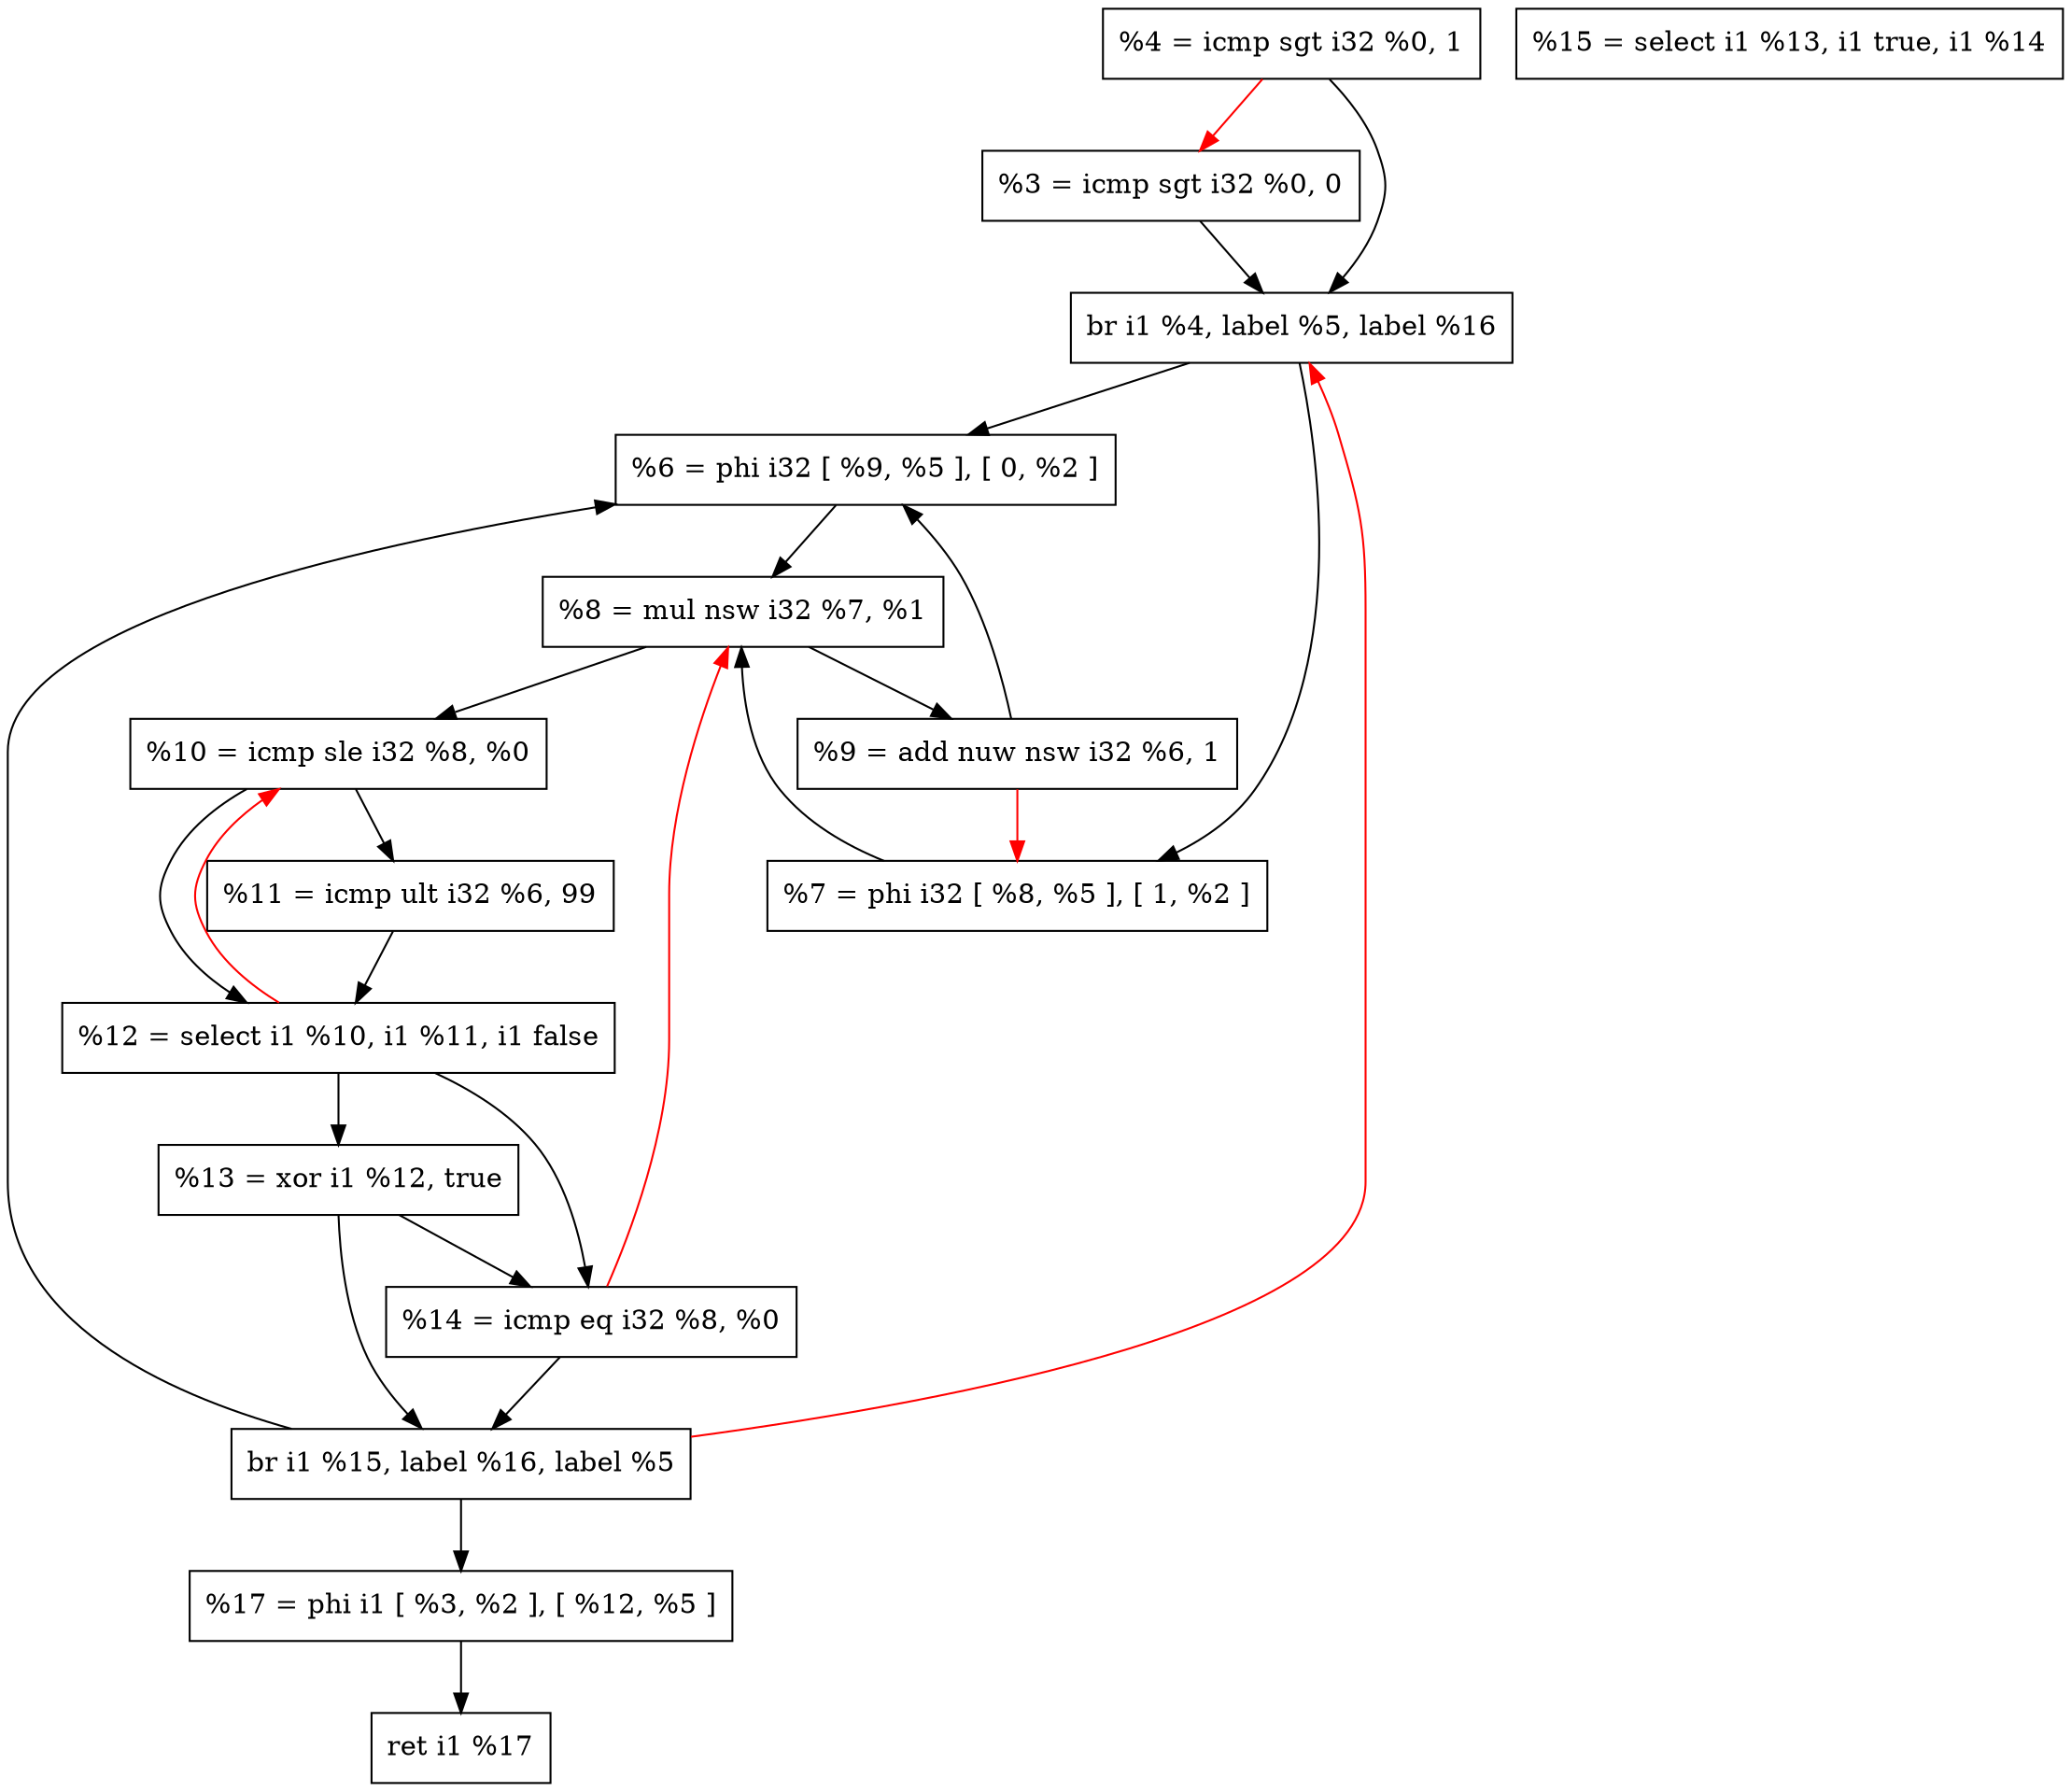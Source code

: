 digraph "DFG for '_Z15is_simple_powerii' function" {
 Node0x7f6a5a8f5010[shape=record, label="  %3 = icmp sgt i32 %0, 0"];
 Node0x7f6a5a8f50a0[shape=record, label="  %4 = icmp sgt i32 %0, 1"];
 Node0x7f6a5a8f5130[shape=record, label="  br i1 %4, label %5, label %16"];
 Node0x7f6a5a8f51c0[shape=record, label="  %6 = phi i32 [ %9, %5 ], [ 0, %2 ]"];
 Node0x7f6a5a8f5250[shape=record, label="  %7 = phi i32 [ %8, %5 ], [ 1, %2 ]"];
 Node0x7f6a5a8f52e0[shape=record, label="  %8 = mul nsw i32 %7, %1"];
 Node0x7f6a5a8f5370[shape=record, label="  %9 = add nuw nsw i32 %6, 1"];
 Node0x7f6a5a8f5400[shape=record, label="  %10 = icmp sle i32 %8, %0"];
 Node0x7f6a5a8f5490[shape=record, label="  %11 = icmp ult i32 %6, 99"];
 Node0x7f6a5a8f5520[shape=record, label="  %12 = select i1 %10, i1 %11, i1 false"];
 Node0x7f6a5a8f55b0[shape=record, label="  %13 = xor i1 %12, true"];
 Node0x7f6a5a8f5640[shape=record, label="  %14 = icmp eq i32 %8, %0"];
 Node0x7f6a5a8f56d0[shape=record, label="  %15 = select i1 %13, i1 true, i1 %14"];
 Node0x7f6a5a8f5760[shape=record, label="  br i1 %15, label %16, label %5"];
 Node0x7f6a5a8f57f0[shape=record, label="  %17 = phi i1 [ %3, %2 ], [ %12, %5 ]"];
 Node0x7f6a5a8f5880[shape=record, label="  ret i1 %17"];
 Node0x7f6a5a8f5010 -> Node0x7f6a5a8f5130
 Node0x7f6a5a8f50a0 -> Node0x7f6a5a8f5130
 Node0x7f6a5a8f5130 -> Node0x7f6a5a8f51c0
 Node0x7f6a5a8f5130 -> Node0x7f6a5a8f5250
 Node0x7f6a5a8f51c0 -> Node0x7f6a5a8f52e0
 Node0x7f6a5a8f5250 -> Node0x7f6a5a8f52e0
 Node0x7f6a5a8f52e0 -> Node0x7f6a5a8f5370
 Node0x7f6a5a8f52e0 -> Node0x7f6a5a8f5400
 Node0x7f6a5a8f5370 -> Node0x7f6a5a8f51c0
 Node0x7f6a5a8f5400 -> Node0x7f6a5a8f5490
 Node0x7f6a5a8f5400 -> Node0x7f6a5a8f5520
 Node0x7f6a5a8f5490 -> Node0x7f6a5a8f5520
 Node0x7f6a5a8f5520 -> Node0x7f6a5a8f55b0
 Node0x7f6a5a8f5520 -> Node0x7f6a5a8f5640
 Node0x7f6a5a8f55b0 -> Node0x7f6a5a8f5640
 Node0x7f6a5a8f55b0 -> Node0x7f6a5a8f5760
 Node0x7f6a5a8f5640 -> Node0x7f6a5a8f5760
 Node0x7f6a5a8f5760 -> Node0x7f6a5a8f57f0
 Node0x7f6a5a8f5760 -> Node0x7f6a5a8f51c0
 Node0x7f6a5a8f57f0 -> Node0x7f6a5a8f5880
edge [color=red]
 Node0x7f6a5a8f50a0 -> Node0x7f6a5a8f5010
 Node0x7f6a5a8f5370 -> Node0x7f6a5a8f5250
 Node0x7f6a5a8f5520 -> Node0x7f6a5a8f5400
 Node0x7f6a5a8f5640 -> Node0x7f6a5a8f52e0
 Node0x7f6a5a8f5760 -> Node0x7f6a5a8f5130
}